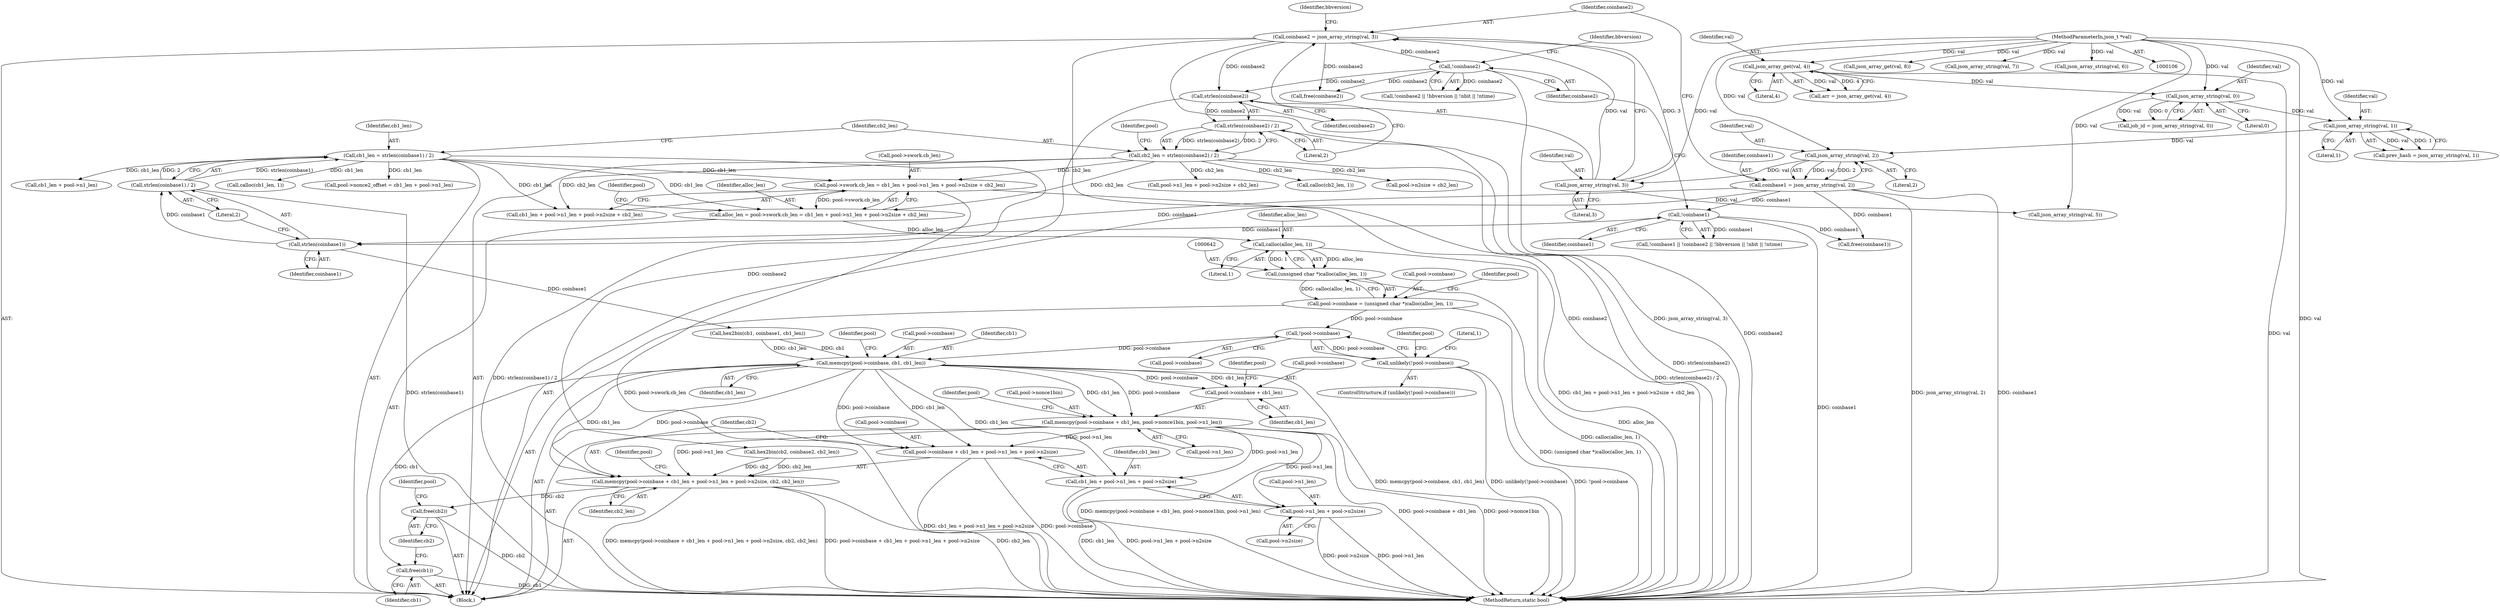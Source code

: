 digraph "0_sgminer_910c36089940e81fb85c65b8e63dcd2fac71470c@API" {
"1000643" [label="(Call,calloc(alloc_len, 1))"];
"1000329" [label="(Call,alloc_len = pool->swork.cb_len = cb1_len + pool->n1_len + pool->n2size + cb2_len)"];
"1000331" [label="(Call,pool->swork.cb_len = cb1_len + pool->n1_len + pool->n2size + cb2_len)"];
"1000289" [label="(Call,cb1_len = strlen(coinbase1) / 2)"];
"1000291" [label="(Call,strlen(coinbase1) / 2)"];
"1000292" [label="(Call,strlen(coinbase1))"];
"1000158" [label="(Call,coinbase1 = json_array_string(val, 2))"];
"1000160" [label="(Call,json_array_string(val, 2))"];
"1000155" [label="(Call,json_array_string(val, 1))"];
"1000150" [label="(Call,json_array_string(val, 0))"];
"1000133" [label="(Call,json_array_get(val, 4))"];
"1000108" [label="(MethodParameterIn,json_t *val)"];
"1000197" [label="(Call,!coinbase1)"];
"1000295" [label="(Call,cb2_len = strlen(coinbase2) / 2)"];
"1000297" [label="(Call,strlen(coinbase2) / 2)"];
"1000298" [label="(Call,strlen(coinbase2))"];
"1000163" [label="(Call,coinbase2 = json_array_string(val, 3))"];
"1000165" [label="(Call,json_array_string(val, 3))"];
"1000200" [label="(Call,!coinbase2)"];
"1000641" [label="(Call,(unsigned char *)calloc(alloc_len, 1))"];
"1000637" [label="(Call,pool->coinbase = (unsigned char *)calloc(alloc_len, 1))"];
"1000648" [label="(Call,!pool->coinbase)"];
"1000647" [label="(Call,unlikely(!pool->coinbase))"];
"1000655" [label="(Call,memcpy(pool->coinbase, cb1, cb1_len))"];
"1000661" [label="(Call,memcpy(pool->coinbase + cb1_len, pool->nonce1bin, pool->n1_len))"];
"1000673" [label="(Call,memcpy(pool->coinbase + cb1_len + pool->n1_len + pool->n2size, cb2, cb2_len))"];
"1000738" [label="(Call,free(cb2))"];
"1000674" [label="(Call,pool->coinbase + cb1_len + pool->n1_len + pool->n2size)"];
"1000678" [label="(Call,cb1_len + pool->n1_len + pool->n2size)"];
"1000680" [label="(Call,pool->n1_len + pool->n2size)"];
"1000662" [label="(Call,pool->coinbase + cb1_len)"];
"1000736" [label="(Call,free(cb1))"];
"1000637" [label="(Call,pool->coinbase = (unsigned char *)calloc(alloc_len, 1))"];
"1000661" [label="(Call,memcpy(pool->coinbase + cb1_len, pool->nonce1bin, pool->n1_len))"];
"1000739" [label="(Identifier,cb2)"];
"1000148" [label="(Call,job_id = json_array_string(val, 0))"];
"1000668" [label="(Identifier,pool)"];
"1000673" [label="(Call,memcpy(pool->coinbase + cb1_len + pool->n1_len + pool->n2size, cb2, cb2_len))"];
"1000664" [label="(Identifier,pool)"];
"1000155" [label="(Call,json_array_string(val, 1))"];
"1000169" [label="(Identifier,bbversion)"];
"1000294" [label="(Literal,2)"];
"1000293" [label="(Identifier,coinbase1)"];
"1000656" [label="(Call,pool->coinbase)"];
"1000667" [label="(Call,pool->nonce1bin)"];
"1000736" [label="(Call,free(cb1))"];
"1000108" [label="(MethodParameterIn,json_t *val)"];
"1000679" [label="(Identifier,cb1_len)"];
"1000152" [label="(Literal,0)"];
"1000663" [label="(Call,pool->coinbase)"];
"1000687" [label="(Identifier,cb2)"];
"1000161" [label="(Identifier,val)"];
"1000186" [label="(Call,json_array_get(val, 8))"];
"1000646" [label="(ControlStructure,if (unlikely(!pool->coinbase)))"];
"1000131" [label="(Call,arr = json_array_get(val, 4))"];
"1000295" [label="(Call,cb2_len = strlen(coinbase2) / 2)"];
"1000204" [label="(Identifier,bbversion)"];
"1000290" [label="(Identifier,cb1_len)"];
"1000329" [label="(Call,alloc_len = pool->swork.cb_len = cb1_len + pool->n1_len + pool->n2size + cb2_len)"];
"1000291" [label="(Call,strlen(coinbase1) / 2)"];
"1000350" [label="(Identifier,pool)"];
"1000167" [label="(Literal,3)"];
"1000157" [label="(Literal,1)"];
"1000660" [label="(Identifier,cb1_len)"];
"1000300" [label="(Literal,2)"];
"1000676" [label="(Identifier,pool)"];
"1000647" [label="(Call,unlikely(!pool->coinbase))"];
"1000296" [label="(Identifier,cb2_len)"];
"1000657" [label="(Identifier,pool)"];
"1000681" [label="(Call,pool->n1_len)"];
"1000737" [label="(Identifier,cb1)"];
"1000225" [label="(Call,free(coinbase2))"];
"1000655" [label="(Call,memcpy(pool->coinbase, cb1, cb1_len))"];
"1000162" [label="(Literal,2)"];
"1000200" [label="(Call,!coinbase2)"];
"1000680" [label="(Call,pool->n1_len + pool->n2size)"];
"1000299" [label="(Identifier,coinbase2)"];
"1000641" [label="(Call,(unsigned char *)calloc(alloc_len, 1))"];
"1000348" [label="(Call,pool->nonce2_offset = cb1_len + pool->n1_len)"];
"1000337" [label="(Call,cb1_len + pool->n1_len + pool->n2size + cb2_len)"];
"1000153" [label="(Call,prev_hash = json_array_string(val, 1))"];
"1000150" [label="(Call,json_array_string(val, 0))"];
"1000160" [label="(Call,json_array_string(val, 2))"];
"1000352" [label="(Call,cb1_len + pool->n1_len)"];
"1000164" [label="(Identifier,coinbase2)"];
"1000221" [label="(Call,free(coinbase1))"];
"1000165" [label="(Call,json_array_string(val, 3))"];
"1000199" [label="(Call,!coinbase2 || !bbversion || !nbit || !ntime)"];
"1000692" [label="(Identifier,pool)"];
"1000649" [label="(Call,pool->coinbase)"];
"1000662" [label="(Call,pool->coinbase + cb1_len)"];
"1000659" [label="(Identifier,cb1)"];
"1000688" [label="(Identifier,cb2_len)"];
"1000197" [label="(Call,!coinbase1)"];
"1000675" [label="(Call,pool->coinbase)"];
"1000339" [label="(Call,pool->n1_len + pool->n2size + cb2_len)"];
"1000670" [label="(Call,pool->n1_len)"];
"1000616" [label="(Call,calloc(cb2_len, 1))"];
"1000678" [label="(Call,cb1_len + pool->n1_len + pool->n2size)"];
"1000738" [label="(Call,free(cb2))"];
"1000666" [label="(Identifier,cb1_len)"];
"1000330" [label="(Identifier,alloc_len)"];
"1000298" [label="(Call,strlen(coinbase2))"];
"1000170" [label="(Call,json_array_string(val, 5))"];
"1000159" [label="(Identifier,coinbase1)"];
"1000180" [label="(Call,json_array_string(val, 7))"];
"1000674" [label="(Call,pool->coinbase + cb1_len + pool->n1_len + pool->n2size)"];
"1000198" [label="(Identifier,coinbase1)"];
"1000343" [label="(Call,pool->n2size + cb2_len)"];
"1000653" [label="(Literal,1)"];
"1000645" [label="(Literal,1)"];
"1000158" [label="(Call,coinbase1 = json_array_string(val, 2))"];
"1000297" [label="(Call,strlen(coinbase2) / 2)"];
"1000331" [label="(Call,pool->swork.cb_len = cb1_len + pool->n1_len + pool->n2size + cb2_len)"];
"1000598" [label="(Call,calloc(cb1_len, 1))"];
"1000135" [label="(Literal,4)"];
"1000201" [label="(Identifier,coinbase2)"];
"1000650" [label="(Identifier,pool)"];
"1000175" [label="(Call,json_array_string(val, 6))"];
"1000163" [label="(Call,coinbase2 = json_array_string(val, 3))"];
"1000638" [label="(Call,pool->coinbase)"];
"1000109" [label="(Block,)"];
"1000196" [label="(Call,!coinbase1 || !coinbase2 || !bbversion || !nbit || !ntime)"];
"1000166" [label="(Identifier,val)"];
"1000684" [label="(Call,pool->n2size)"];
"1000151" [label="(Identifier,val)"];
"1000289" [label="(Call,cb1_len = strlen(coinbase1) / 2)"];
"1000608" [label="(Call,hex2bin(cb1, coinbase1, cb1_len))"];
"1000292" [label="(Call,strlen(coinbase1))"];
"1000648" [label="(Call,!pool->coinbase)"];
"1000643" [label="(Call,calloc(alloc_len, 1))"];
"1000644" [label="(Identifier,alloc_len)"];
"1000332" [label="(Call,pool->swork.cb_len)"];
"1000156" [label="(Identifier,val)"];
"1000304" [label="(Identifier,pool)"];
"1000133" [label="(Call,json_array_get(val, 4))"];
"1000759" [label="(MethodReturn,static bool)"];
"1000742" [label="(Identifier,pool)"];
"1000626" [label="(Call,hex2bin(cb2, coinbase2, cb2_len))"];
"1000134" [label="(Identifier,val)"];
"1000643" -> "1000641"  [label="AST: "];
"1000643" -> "1000645"  [label="CFG: "];
"1000644" -> "1000643"  [label="AST: "];
"1000645" -> "1000643"  [label="AST: "];
"1000641" -> "1000643"  [label="CFG: "];
"1000643" -> "1000759"  [label="DDG: alloc_len"];
"1000643" -> "1000641"  [label="DDG: alloc_len"];
"1000643" -> "1000641"  [label="DDG: 1"];
"1000329" -> "1000643"  [label="DDG: alloc_len"];
"1000329" -> "1000109"  [label="AST: "];
"1000329" -> "1000331"  [label="CFG: "];
"1000330" -> "1000329"  [label="AST: "];
"1000331" -> "1000329"  [label="AST: "];
"1000350" -> "1000329"  [label="CFG: "];
"1000331" -> "1000329"  [label="DDG: pool->swork.cb_len"];
"1000289" -> "1000329"  [label="DDG: cb1_len"];
"1000295" -> "1000329"  [label="DDG: cb2_len"];
"1000331" -> "1000337"  [label="CFG: "];
"1000332" -> "1000331"  [label="AST: "];
"1000337" -> "1000331"  [label="AST: "];
"1000331" -> "1000759"  [label="DDG: pool->swork.cb_len"];
"1000331" -> "1000759"  [label="DDG: cb1_len + pool->n1_len + pool->n2size + cb2_len"];
"1000289" -> "1000331"  [label="DDG: cb1_len"];
"1000295" -> "1000331"  [label="DDG: cb2_len"];
"1000289" -> "1000109"  [label="AST: "];
"1000289" -> "1000291"  [label="CFG: "];
"1000290" -> "1000289"  [label="AST: "];
"1000291" -> "1000289"  [label="AST: "];
"1000296" -> "1000289"  [label="CFG: "];
"1000289" -> "1000759"  [label="DDG: strlen(coinbase1) / 2"];
"1000291" -> "1000289"  [label="DDG: strlen(coinbase1)"];
"1000291" -> "1000289"  [label="DDG: 2"];
"1000289" -> "1000337"  [label="DDG: cb1_len"];
"1000289" -> "1000348"  [label="DDG: cb1_len"];
"1000289" -> "1000352"  [label="DDG: cb1_len"];
"1000289" -> "1000598"  [label="DDG: cb1_len"];
"1000291" -> "1000294"  [label="CFG: "];
"1000292" -> "1000291"  [label="AST: "];
"1000294" -> "1000291"  [label="AST: "];
"1000291" -> "1000759"  [label="DDG: strlen(coinbase1)"];
"1000292" -> "1000291"  [label="DDG: coinbase1"];
"1000292" -> "1000293"  [label="CFG: "];
"1000293" -> "1000292"  [label="AST: "];
"1000294" -> "1000292"  [label="CFG: "];
"1000158" -> "1000292"  [label="DDG: coinbase1"];
"1000197" -> "1000292"  [label="DDG: coinbase1"];
"1000292" -> "1000608"  [label="DDG: coinbase1"];
"1000158" -> "1000109"  [label="AST: "];
"1000158" -> "1000160"  [label="CFG: "];
"1000159" -> "1000158"  [label="AST: "];
"1000160" -> "1000158"  [label="AST: "];
"1000164" -> "1000158"  [label="CFG: "];
"1000158" -> "1000759"  [label="DDG: coinbase1"];
"1000158" -> "1000759"  [label="DDG: json_array_string(val, 2)"];
"1000160" -> "1000158"  [label="DDG: val"];
"1000160" -> "1000158"  [label="DDG: 2"];
"1000158" -> "1000197"  [label="DDG: coinbase1"];
"1000158" -> "1000221"  [label="DDG: coinbase1"];
"1000160" -> "1000162"  [label="CFG: "];
"1000161" -> "1000160"  [label="AST: "];
"1000162" -> "1000160"  [label="AST: "];
"1000155" -> "1000160"  [label="DDG: val"];
"1000108" -> "1000160"  [label="DDG: val"];
"1000160" -> "1000165"  [label="DDG: val"];
"1000155" -> "1000153"  [label="AST: "];
"1000155" -> "1000157"  [label="CFG: "];
"1000156" -> "1000155"  [label="AST: "];
"1000157" -> "1000155"  [label="AST: "];
"1000153" -> "1000155"  [label="CFG: "];
"1000155" -> "1000153"  [label="DDG: val"];
"1000155" -> "1000153"  [label="DDG: 1"];
"1000150" -> "1000155"  [label="DDG: val"];
"1000108" -> "1000155"  [label="DDG: val"];
"1000150" -> "1000148"  [label="AST: "];
"1000150" -> "1000152"  [label="CFG: "];
"1000151" -> "1000150"  [label="AST: "];
"1000152" -> "1000150"  [label="AST: "];
"1000148" -> "1000150"  [label="CFG: "];
"1000150" -> "1000148"  [label="DDG: val"];
"1000150" -> "1000148"  [label="DDG: 0"];
"1000133" -> "1000150"  [label="DDG: val"];
"1000108" -> "1000150"  [label="DDG: val"];
"1000133" -> "1000131"  [label="AST: "];
"1000133" -> "1000135"  [label="CFG: "];
"1000134" -> "1000133"  [label="AST: "];
"1000135" -> "1000133"  [label="AST: "];
"1000131" -> "1000133"  [label="CFG: "];
"1000133" -> "1000759"  [label="DDG: val"];
"1000133" -> "1000131"  [label="DDG: val"];
"1000133" -> "1000131"  [label="DDG: 4"];
"1000108" -> "1000133"  [label="DDG: val"];
"1000108" -> "1000106"  [label="AST: "];
"1000108" -> "1000759"  [label="DDG: val"];
"1000108" -> "1000165"  [label="DDG: val"];
"1000108" -> "1000170"  [label="DDG: val"];
"1000108" -> "1000175"  [label="DDG: val"];
"1000108" -> "1000180"  [label="DDG: val"];
"1000108" -> "1000186"  [label="DDG: val"];
"1000197" -> "1000196"  [label="AST: "];
"1000197" -> "1000198"  [label="CFG: "];
"1000198" -> "1000197"  [label="AST: "];
"1000201" -> "1000197"  [label="CFG: "];
"1000196" -> "1000197"  [label="CFG: "];
"1000197" -> "1000759"  [label="DDG: coinbase1"];
"1000197" -> "1000196"  [label="DDG: coinbase1"];
"1000197" -> "1000221"  [label="DDG: coinbase1"];
"1000295" -> "1000109"  [label="AST: "];
"1000295" -> "1000297"  [label="CFG: "];
"1000296" -> "1000295"  [label="AST: "];
"1000297" -> "1000295"  [label="AST: "];
"1000304" -> "1000295"  [label="CFG: "];
"1000295" -> "1000759"  [label="DDG: strlen(coinbase2) / 2"];
"1000297" -> "1000295"  [label="DDG: strlen(coinbase2)"];
"1000297" -> "1000295"  [label="DDG: 2"];
"1000295" -> "1000337"  [label="DDG: cb2_len"];
"1000295" -> "1000339"  [label="DDG: cb2_len"];
"1000295" -> "1000343"  [label="DDG: cb2_len"];
"1000295" -> "1000616"  [label="DDG: cb2_len"];
"1000297" -> "1000300"  [label="CFG: "];
"1000298" -> "1000297"  [label="AST: "];
"1000300" -> "1000297"  [label="AST: "];
"1000297" -> "1000759"  [label="DDG: strlen(coinbase2)"];
"1000298" -> "1000297"  [label="DDG: coinbase2"];
"1000298" -> "1000299"  [label="CFG: "];
"1000299" -> "1000298"  [label="AST: "];
"1000300" -> "1000298"  [label="CFG: "];
"1000163" -> "1000298"  [label="DDG: coinbase2"];
"1000200" -> "1000298"  [label="DDG: coinbase2"];
"1000298" -> "1000626"  [label="DDG: coinbase2"];
"1000163" -> "1000109"  [label="AST: "];
"1000163" -> "1000165"  [label="CFG: "];
"1000164" -> "1000163"  [label="AST: "];
"1000165" -> "1000163"  [label="AST: "];
"1000169" -> "1000163"  [label="CFG: "];
"1000163" -> "1000759"  [label="DDG: coinbase2"];
"1000163" -> "1000759"  [label="DDG: json_array_string(val, 3)"];
"1000165" -> "1000163"  [label="DDG: val"];
"1000165" -> "1000163"  [label="DDG: 3"];
"1000163" -> "1000200"  [label="DDG: coinbase2"];
"1000163" -> "1000225"  [label="DDG: coinbase2"];
"1000165" -> "1000167"  [label="CFG: "];
"1000166" -> "1000165"  [label="AST: "];
"1000167" -> "1000165"  [label="AST: "];
"1000165" -> "1000170"  [label="DDG: val"];
"1000200" -> "1000199"  [label="AST: "];
"1000200" -> "1000201"  [label="CFG: "];
"1000201" -> "1000200"  [label="AST: "];
"1000204" -> "1000200"  [label="CFG: "];
"1000199" -> "1000200"  [label="CFG: "];
"1000200" -> "1000759"  [label="DDG: coinbase2"];
"1000200" -> "1000199"  [label="DDG: coinbase2"];
"1000200" -> "1000225"  [label="DDG: coinbase2"];
"1000641" -> "1000637"  [label="AST: "];
"1000642" -> "1000641"  [label="AST: "];
"1000637" -> "1000641"  [label="CFG: "];
"1000641" -> "1000759"  [label="DDG: calloc(alloc_len, 1)"];
"1000641" -> "1000637"  [label="DDG: calloc(alloc_len, 1)"];
"1000637" -> "1000109"  [label="AST: "];
"1000638" -> "1000637"  [label="AST: "];
"1000650" -> "1000637"  [label="CFG: "];
"1000637" -> "1000759"  [label="DDG: (unsigned char *)calloc(alloc_len, 1)"];
"1000637" -> "1000648"  [label="DDG: pool->coinbase"];
"1000648" -> "1000647"  [label="AST: "];
"1000648" -> "1000649"  [label="CFG: "];
"1000649" -> "1000648"  [label="AST: "];
"1000647" -> "1000648"  [label="CFG: "];
"1000648" -> "1000647"  [label="DDG: pool->coinbase"];
"1000648" -> "1000655"  [label="DDG: pool->coinbase"];
"1000647" -> "1000646"  [label="AST: "];
"1000653" -> "1000647"  [label="CFG: "];
"1000657" -> "1000647"  [label="CFG: "];
"1000647" -> "1000759"  [label="DDG: unlikely(!pool->coinbase)"];
"1000647" -> "1000759"  [label="DDG: !pool->coinbase"];
"1000655" -> "1000109"  [label="AST: "];
"1000655" -> "1000660"  [label="CFG: "];
"1000656" -> "1000655"  [label="AST: "];
"1000659" -> "1000655"  [label="AST: "];
"1000660" -> "1000655"  [label="AST: "];
"1000664" -> "1000655"  [label="CFG: "];
"1000655" -> "1000759"  [label="DDG: memcpy(pool->coinbase, cb1, cb1_len)"];
"1000608" -> "1000655"  [label="DDG: cb1"];
"1000608" -> "1000655"  [label="DDG: cb1_len"];
"1000655" -> "1000661"  [label="DDG: pool->coinbase"];
"1000655" -> "1000661"  [label="DDG: cb1_len"];
"1000655" -> "1000662"  [label="DDG: pool->coinbase"];
"1000655" -> "1000662"  [label="DDG: cb1_len"];
"1000655" -> "1000673"  [label="DDG: pool->coinbase"];
"1000655" -> "1000673"  [label="DDG: cb1_len"];
"1000655" -> "1000674"  [label="DDG: pool->coinbase"];
"1000655" -> "1000674"  [label="DDG: cb1_len"];
"1000655" -> "1000678"  [label="DDG: cb1_len"];
"1000655" -> "1000736"  [label="DDG: cb1"];
"1000661" -> "1000109"  [label="AST: "];
"1000661" -> "1000670"  [label="CFG: "];
"1000662" -> "1000661"  [label="AST: "];
"1000667" -> "1000661"  [label="AST: "];
"1000670" -> "1000661"  [label="AST: "];
"1000676" -> "1000661"  [label="CFG: "];
"1000661" -> "1000759"  [label="DDG: memcpy(pool->coinbase + cb1_len, pool->nonce1bin, pool->n1_len)"];
"1000661" -> "1000759"  [label="DDG: pool->coinbase + cb1_len"];
"1000661" -> "1000759"  [label="DDG: pool->nonce1bin"];
"1000661" -> "1000673"  [label="DDG: pool->n1_len"];
"1000661" -> "1000674"  [label="DDG: pool->n1_len"];
"1000661" -> "1000678"  [label="DDG: pool->n1_len"];
"1000661" -> "1000680"  [label="DDG: pool->n1_len"];
"1000673" -> "1000109"  [label="AST: "];
"1000673" -> "1000688"  [label="CFG: "];
"1000674" -> "1000673"  [label="AST: "];
"1000687" -> "1000673"  [label="AST: "];
"1000688" -> "1000673"  [label="AST: "];
"1000692" -> "1000673"  [label="CFG: "];
"1000673" -> "1000759"  [label="DDG: pool->coinbase + cb1_len + pool->n1_len + pool->n2size"];
"1000673" -> "1000759"  [label="DDG: cb2_len"];
"1000673" -> "1000759"  [label="DDG: memcpy(pool->coinbase + cb1_len + pool->n1_len + pool->n2size, cb2, cb2_len)"];
"1000626" -> "1000673"  [label="DDG: cb2"];
"1000626" -> "1000673"  [label="DDG: cb2_len"];
"1000673" -> "1000738"  [label="DDG: cb2"];
"1000738" -> "1000109"  [label="AST: "];
"1000738" -> "1000739"  [label="CFG: "];
"1000739" -> "1000738"  [label="AST: "];
"1000742" -> "1000738"  [label="CFG: "];
"1000738" -> "1000759"  [label="DDG: cb2"];
"1000674" -> "1000678"  [label="CFG: "];
"1000675" -> "1000674"  [label="AST: "];
"1000678" -> "1000674"  [label="AST: "];
"1000687" -> "1000674"  [label="CFG: "];
"1000674" -> "1000759"  [label="DDG: cb1_len + pool->n1_len + pool->n2size"];
"1000674" -> "1000759"  [label="DDG: pool->coinbase"];
"1000678" -> "1000680"  [label="CFG: "];
"1000679" -> "1000678"  [label="AST: "];
"1000680" -> "1000678"  [label="AST: "];
"1000678" -> "1000759"  [label="DDG: pool->n1_len + pool->n2size"];
"1000678" -> "1000759"  [label="DDG: cb1_len"];
"1000680" -> "1000684"  [label="CFG: "];
"1000681" -> "1000680"  [label="AST: "];
"1000684" -> "1000680"  [label="AST: "];
"1000680" -> "1000759"  [label="DDG: pool->n1_len"];
"1000680" -> "1000759"  [label="DDG: pool->n2size"];
"1000662" -> "1000666"  [label="CFG: "];
"1000663" -> "1000662"  [label="AST: "];
"1000666" -> "1000662"  [label="AST: "];
"1000668" -> "1000662"  [label="CFG: "];
"1000736" -> "1000109"  [label="AST: "];
"1000736" -> "1000737"  [label="CFG: "];
"1000737" -> "1000736"  [label="AST: "];
"1000739" -> "1000736"  [label="CFG: "];
"1000736" -> "1000759"  [label="DDG: cb1"];
}
